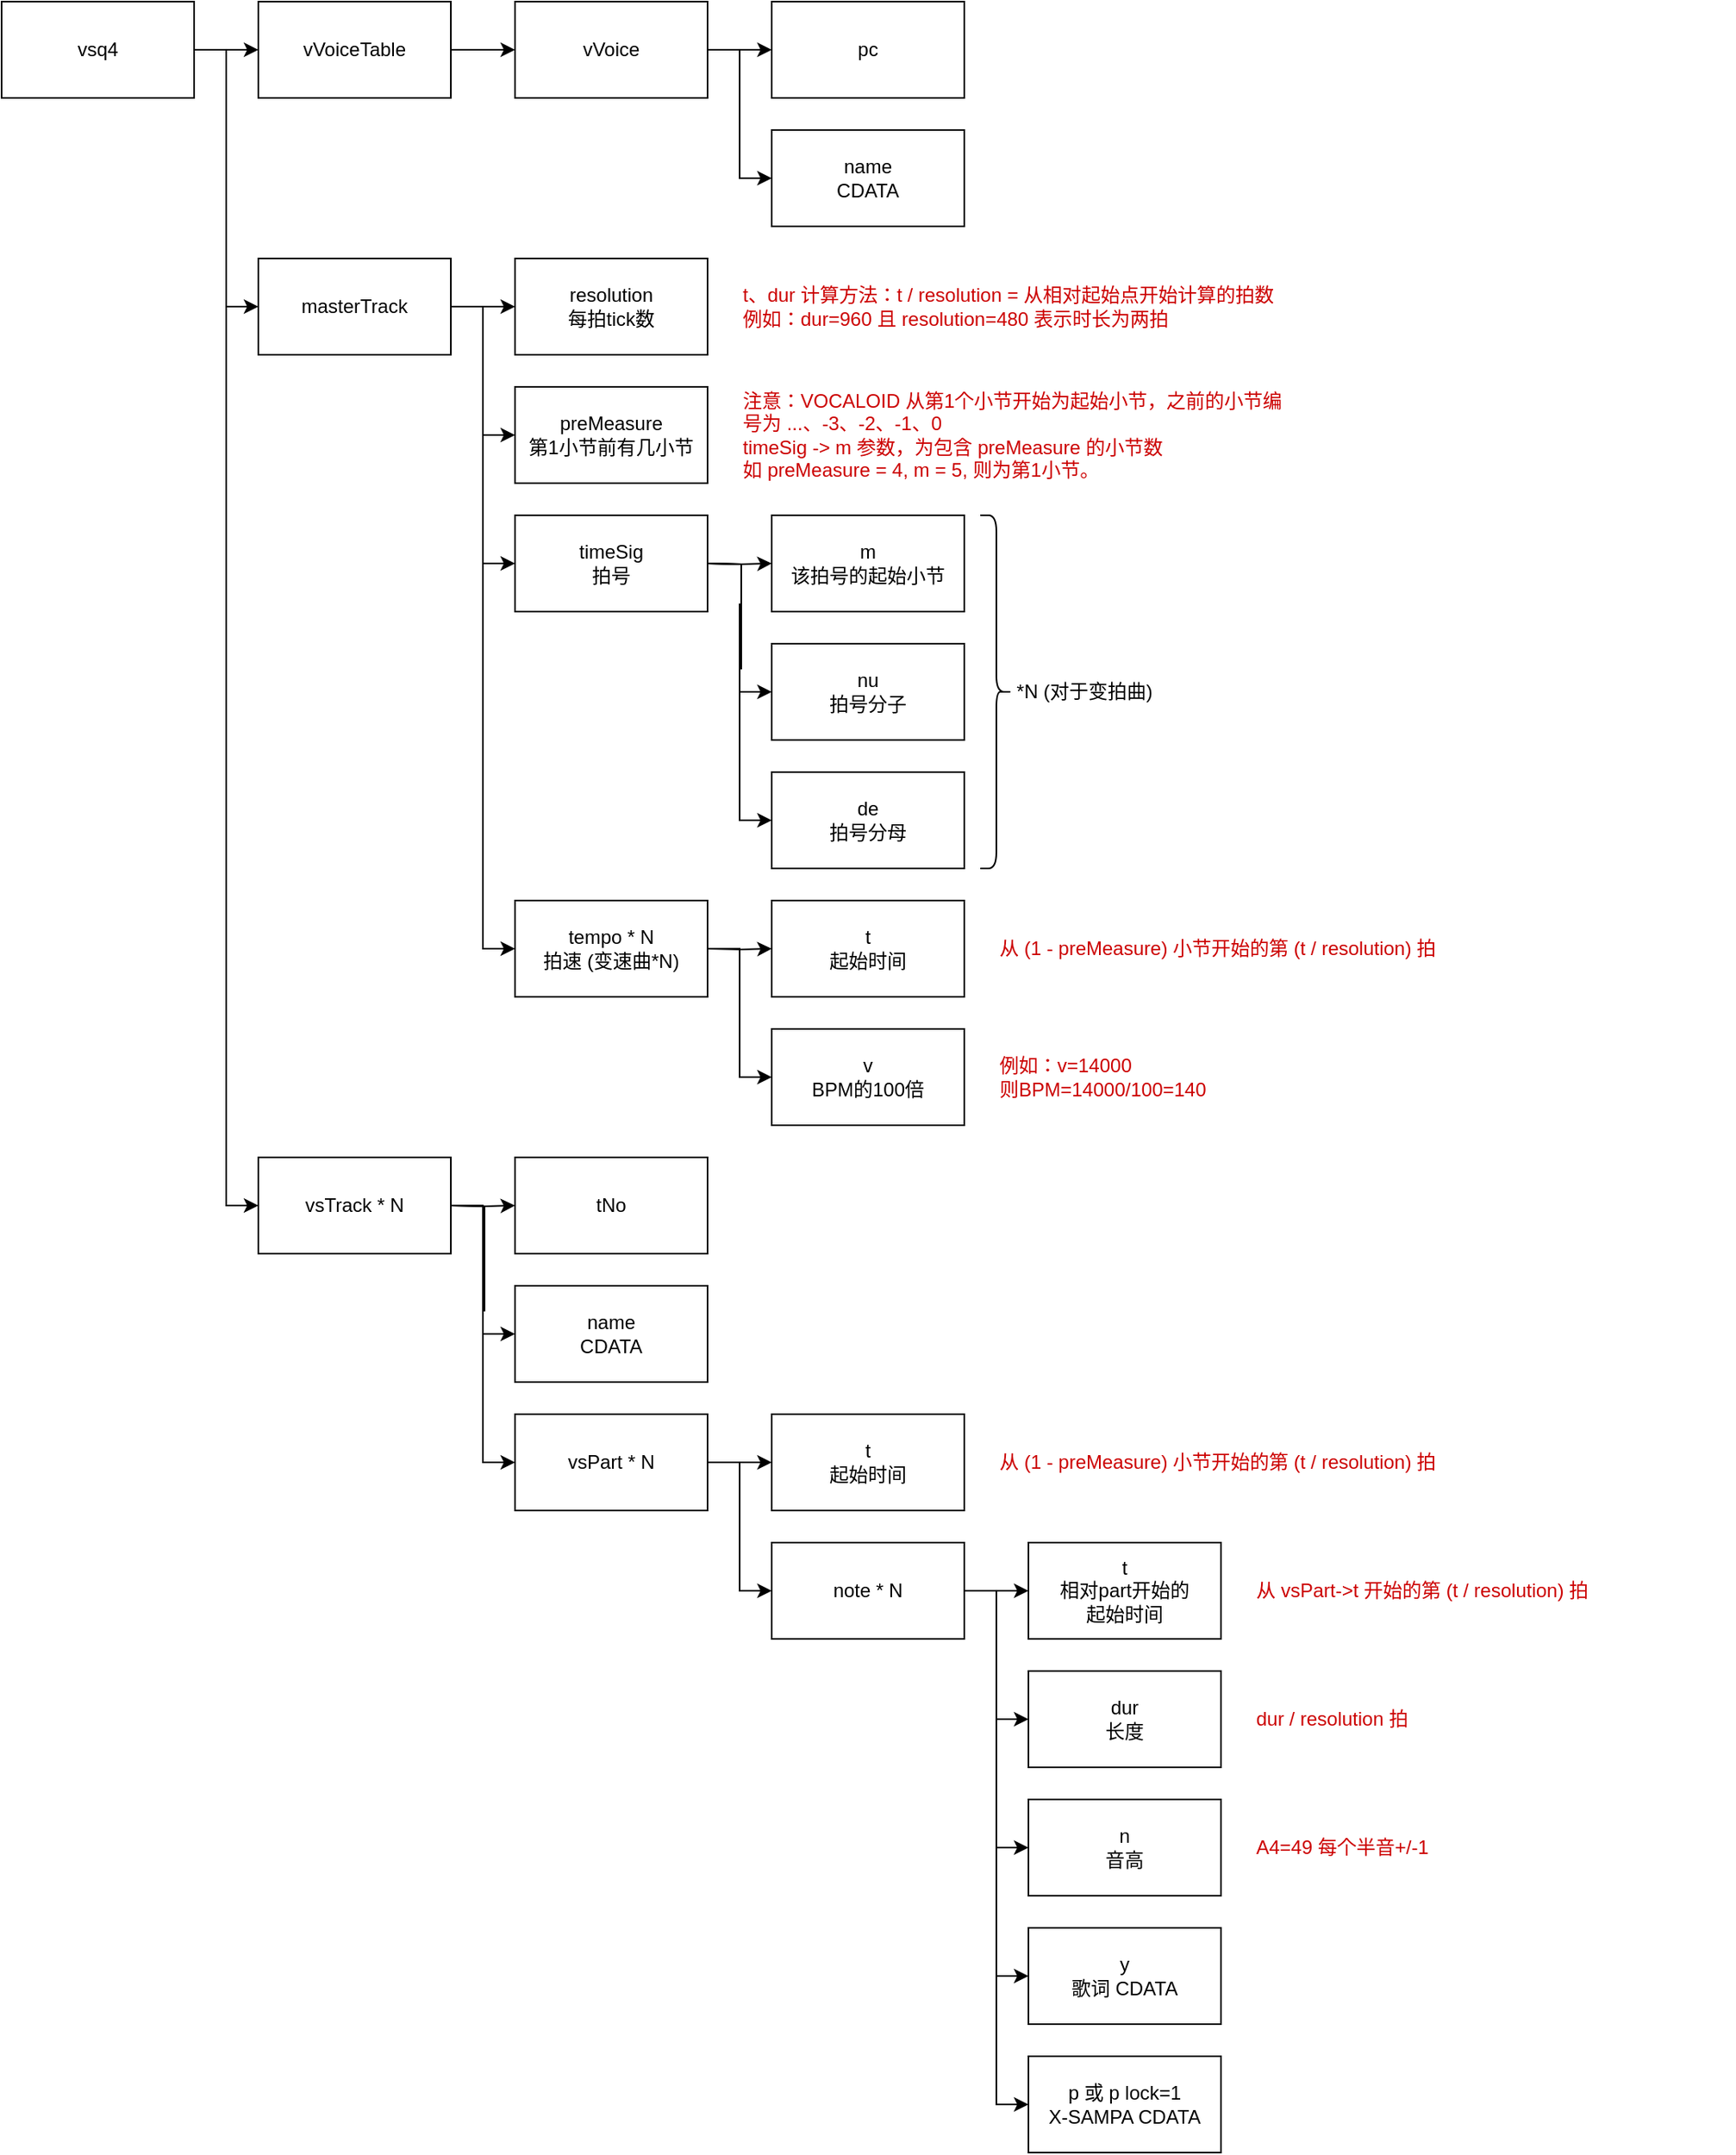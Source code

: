 <mxfile version="21.2.1" type="device">
  <diagram name="第 1 页" id="FG_-j-y_KVa9mHU281g8">
    <mxGraphModel dx="1230" dy="765" grid="1" gridSize="10" guides="1" tooltips="1" connect="1" arrows="1" fold="1" page="1" pageScale="1" pageWidth="1169" pageHeight="1654" math="0" shadow="0">
      <root>
        <mxCell id="0" />
        <mxCell id="1" parent="0" />
        <mxCell id="X1A7MiXEDbwcNCgjD6aC-6" style="edgeStyle=orthogonalEdgeStyle;rounded=0;orthogonalLoop=1;jettySize=auto;html=1;" edge="1" parent="1" source="X1A7MiXEDbwcNCgjD6aC-1" target="X1A7MiXEDbwcNCgjD6aC-2">
          <mxGeometry relative="1" as="geometry" />
        </mxCell>
        <mxCell id="X1A7MiXEDbwcNCgjD6aC-11" style="edgeStyle=orthogonalEdgeStyle;rounded=0;orthogonalLoop=1;jettySize=auto;html=1;entryX=0;entryY=0.5;entryDx=0;entryDy=0;" edge="1" parent="1" source="X1A7MiXEDbwcNCgjD6aC-1" target="X1A7MiXEDbwcNCgjD6aC-10">
          <mxGeometry relative="1" as="geometry" />
        </mxCell>
        <mxCell id="X1A7MiXEDbwcNCgjD6aC-32" style="edgeStyle=orthogonalEdgeStyle;rounded=0;orthogonalLoop=1;jettySize=auto;html=1;entryX=0;entryY=0.5;entryDx=0;entryDy=0;" edge="1" parent="1" source="X1A7MiXEDbwcNCgjD6aC-1" target="X1A7MiXEDbwcNCgjD6aC-29">
          <mxGeometry relative="1" as="geometry" />
        </mxCell>
        <mxCell id="X1A7MiXEDbwcNCgjD6aC-1" value="vsq4" style="rounded=0;whiteSpace=wrap;html=1;" vertex="1" parent="1">
          <mxGeometry x="40" y="40" width="120" height="60" as="geometry" />
        </mxCell>
        <mxCell id="X1A7MiXEDbwcNCgjD6aC-7" style="edgeStyle=orthogonalEdgeStyle;rounded=0;orthogonalLoop=1;jettySize=auto;html=1;" edge="1" parent="1" source="X1A7MiXEDbwcNCgjD6aC-2" target="X1A7MiXEDbwcNCgjD6aC-3">
          <mxGeometry relative="1" as="geometry" />
        </mxCell>
        <mxCell id="X1A7MiXEDbwcNCgjD6aC-2" value="vVoiceTable" style="rounded=0;whiteSpace=wrap;html=1;" vertex="1" parent="1">
          <mxGeometry x="200" y="40" width="120" height="60" as="geometry" />
        </mxCell>
        <mxCell id="X1A7MiXEDbwcNCgjD6aC-8" style="edgeStyle=orthogonalEdgeStyle;rounded=0;orthogonalLoop=1;jettySize=auto;html=1;" edge="1" parent="1" source="X1A7MiXEDbwcNCgjD6aC-3" target="X1A7MiXEDbwcNCgjD6aC-4">
          <mxGeometry relative="1" as="geometry" />
        </mxCell>
        <mxCell id="X1A7MiXEDbwcNCgjD6aC-9" style="edgeStyle=orthogonalEdgeStyle;rounded=0;orthogonalLoop=1;jettySize=auto;html=1;entryX=0;entryY=0.5;entryDx=0;entryDy=0;" edge="1" parent="1" source="X1A7MiXEDbwcNCgjD6aC-3" target="X1A7MiXEDbwcNCgjD6aC-5">
          <mxGeometry relative="1" as="geometry" />
        </mxCell>
        <mxCell id="X1A7MiXEDbwcNCgjD6aC-3" value="vVoice" style="rounded=0;whiteSpace=wrap;html=1;" vertex="1" parent="1">
          <mxGeometry x="360" y="40" width="120" height="60" as="geometry" />
        </mxCell>
        <mxCell id="X1A7MiXEDbwcNCgjD6aC-4" value="pc" style="rounded=0;whiteSpace=wrap;html=1;" vertex="1" parent="1">
          <mxGeometry x="520" y="40" width="120" height="60" as="geometry" />
        </mxCell>
        <mxCell id="X1A7MiXEDbwcNCgjD6aC-5" value="name&lt;br&gt;CDATA" style="rounded=0;whiteSpace=wrap;html=1;" vertex="1" parent="1">
          <mxGeometry x="520" y="120" width="120" height="60" as="geometry" />
        </mxCell>
        <mxCell id="X1A7MiXEDbwcNCgjD6aC-52" style="edgeStyle=orthogonalEdgeStyle;rounded=0;orthogonalLoop=1;jettySize=auto;html=1;" edge="1" parent="1" target="X1A7MiXEDbwcNCgjD6aC-12">
          <mxGeometry relative="1" as="geometry">
            <mxPoint x="320.0" y="790" as="sourcePoint" />
          </mxGeometry>
        </mxCell>
        <mxCell id="X1A7MiXEDbwcNCgjD6aC-53" style="edgeStyle=orthogonalEdgeStyle;rounded=0;orthogonalLoop=1;jettySize=auto;html=1;entryX=0;entryY=0.5;entryDx=0;entryDy=0;" edge="1" parent="1" target="X1A7MiXEDbwcNCgjD6aC-13">
          <mxGeometry relative="1" as="geometry">
            <mxPoint x="320.0" y="790.0" as="sourcePoint" />
          </mxGeometry>
        </mxCell>
        <mxCell id="X1A7MiXEDbwcNCgjD6aC-64" style="edgeStyle=orthogonalEdgeStyle;rounded=0;orthogonalLoop=1;jettySize=auto;html=1;entryX=0;entryY=0.5;entryDx=0;entryDy=0;" edge="1" parent="1" source="X1A7MiXEDbwcNCgjD6aC-10" target="X1A7MiXEDbwcNCgjD6aC-63">
          <mxGeometry relative="1" as="geometry" />
        </mxCell>
        <mxCell id="X1A7MiXEDbwcNCgjD6aC-10" value="vsTrack * N" style="rounded=0;whiteSpace=wrap;html=1;" vertex="1" parent="1">
          <mxGeometry x="200" y="760" width="120" height="60" as="geometry" />
        </mxCell>
        <mxCell id="X1A7MiXEDbwcNCgjD6aC-12" value="tNo" style="rounded=0;whiteSpace=wrap;html=1;" vertex="1" parent="1">
          <mxGeometry x="360" y="760" width="120" height="60" as="geometry" />
        </mxCell>
        <mxCell id="X1A7MiXEDbwcNCgjD6aC-17" style="edgeStyle=orthogonalEdgeStyle;rounded=0;orthogonalLoop=1;jettySize=auto;html=1;" edge="1" parent="1" source="X1A7MiXEDbwcNCgjD6aC-13" target="X1A7MiXEDbwcNCgjD6aC-16">
          <mxGeometry relative="1" as="geometry">
            <Array as="points">
              <mxPoint x="500" y="950" />
              <mxPoint x="500" y="1030" />
            </Array>
          </mxGeometry>
        </mxCell>
        <mxCell id="X1A7MiXEDbwcNCgjD6aC-65" style="edgeStyle=orthogonalEdgeStyle;rounded=0;orthogonalLoop=1;jettySize=auto;html=1;" edge="1" parent="1" source="X1A7MiXEDbwcNCgjD6aC-13" target="X1A7MiXEDbwcNCgjD6aC-58">
          <mxGeometry relative="1" as="geometry" />
        </mxCell>
        <mxCell id="X1A7MiXEDbwcNCgjD6aC-13" value="vsPart * N" style="rounded=0;whiteSpace=wrap;html=1;" vertex="1" parent="1">
          <mxGeometry x="360" y="920" width="120" height="60" as="geometry" />
        </mxCell>
        <mxCell id="X1A7MiXEDbwcNCgjD6aC-22" style="edgeStyle=orthogonalEdgeStyle;rounded=0;orthogonalLoop=1;jettySize=auto;html=1;" edge="1" parent="1" source="X1A7MiXEDbwcNCgjD6aC-16" target="X1A7MiXEDbwcNCgjD6aC-18">
          <mxGeometry relative="1" as="geometry" />
        </mxCell>
        <mxCell id="X1A7MiXEDbwcNCgjD6aC-23" style="edgeStyle=orthogonalEdgeStyle;rounded=0;orthogonalLoop=1;jettySize=auto;html=1;entryX=0;entryY=0.5;entryDx=0;entryDy=0;" edge="1" parent="1" source="X1A7MiXEDbwcNCgjD6aC-16" target="X1A7MiXEDbwcNCgjD6aC-19">
          <mxGeometry relative="1" as="geometry" />
        </mxCell>
        <mxCell id="X1A7MiXEDbwcNCgjD6aC-24" style="edgeStyle=orthogonalEdgeStyle;rounded=0;orthogonalLoop=1;jettySize=auto;html=1;entryX=0;entryY=0.5;entryDx=0;entryDy=0;" edge="1" parent="1" source="X1A7MiXEDbwcNCgjD6aC-16" target="X1A7MiXEDbwcNCgjD6aC-20">
          <mxGeometry relative="1" as="geometry" />
        </mxCell>
        <mxCell id="X1A7MiXEDbwcNCgjD6aC-55" style="edgeStyle=orthogonalEdgeStyle;rounded=0;orthogonalLoop=1;jettySize=auto;html=1;entryX=0;entryY=0.5;entryDx=0;entryDy=0;" edge="1" parent="1" source="X1A7MiXEDbwcNCgjD6aC-16" target="X1A7MiXEDbwcNCgjD6aC-26">
          <mxGeometry relative="1" as="geometry" />
        </mxCell>
        <mxCell id="X1A7MiXEDbwcNCgjD6aC-56" style="edgeStyle=orthogonalEdgeStyle;rounded=0;orthogonalLoop=1;jettySize=auto;html=1;entryX=0;entryY=0.5;entryDx=0;entryDy=0;" edge="1" parent="1" source="X1A7MiXEDbwcNCgjD6aC-16" target="X1A7MiXEDbwcNCgjD6aC-27">
          <mxGeometry relative="1" as="geometry" />
        </mxCell>
        <mxCell id="X1A7MiXEDbwcNCgjD6aC-16" value="note * N" style="rounded=0;whiteSpace=wrap;html=1;" vertex="1" parent="1">
          <mxGeometry x="520" y="1000" width="120" height="60" as="geometry" />
        </mxCell>
        <mxCell id="X1A7MiXEDbwcNCgjD6aC-18" value="t&lt;br&gt;相对part开始的&lt;br&gt;起始时间" style="rounded=0;whiteSpace=wrap;html=1;" vertex="1" parent="1">
          <mxGeometry x="680" y="1000" width="120" height="60" as="geometry" />
        </mxCell>
        <mxCell id="X1A7MiXEDbwcNCgjD6aC-19" value="dur&lt;br&gt;长度" style="rounded=0;whiteSpace=wrap;html=1;" vertex="1" parent="1">
          <mxGeometry x="680" y="1080" width="120" height="60" as="geometry" />
        </mxCell>
        <mxCell id="X1A7MiXEDbwcNCgjD6aC-20" value="n&lt;br&gt;音高" style="rounded=0;whiteSpace=wrap;html=1;" vertex="1" parent="1">
          <mxGeometry x="680" y="1160" width="120" height="60" as="geometry" />
        </mxCell>
        <mxCell id="X1A7MiXEDbwcNCgjD6aC-26" value="y&lt;br&gt;歌词 CDATA" style="rounded=0;whiteSpace=wrap;html=1;" vertex="1" parent="1">
          <mxGeometry x="680" y="1240" width="120" height="60" as="geometry" />
        </mxCell>
        <mxCell id="X1A7MiXEDbwcNCgjD6aC-27" value="p 或 p lock=1&lt;br&gt;X-SAMPA CDATA" style="rounded=0;whiteSpace=wrap;html=1;" vertex="1" parent="1">
          <mxGeometry x="680" y="1320" width="120" height="60" as="geometry" />
        </mxCell>
        <mxCell id="X1A7MiXEDbwcNCgjD6aC-42" style="edgeStyle=orthogonalEdgeStyle;rounded=0;orthogonalLoop=1;jettySize=auto;html=1;" edge="1" parent="1" source="X1A7MiXEDbwcNCgjD6aC-29" target="X1A7MiXEDbwcNCgjD6aC-40">
          <mxGeometry relative="1" as="geometry">
            <Array as="points">
              <mxPoint x="340" y="230" />
              <mxPoint x="340" y="310" />
            </Array>
          </mxGeometry>
        </mxCell>
        <mxCell id="X1A7MiXEDbwcNCgjD6aC-43" style="edgeStyle=orthogonalEdgeStyle;rounded=0;orthogonalLoop=1;jettySize=auto;html=1;entryX=0;entryY=0.5;entryDx=0;entryDy=0;" edge="1" parent="1" source="X1A7MiXEDbwcNCgjD6aC-29" target="X1A7MiXEDbwcNCgjD6aC-31">
          <mxGeometry relative="1" as="geometry" />
        </mxCell>
        <mxCell id="X1A7MiXEDbwcNCgjD6aC-47" style="edgeStyle=orthogonalEdgeStyle;rounded=0;orthogonalLoop=1;jettySize=auto;html=1;entryX=0;entryY=0.5;entryDx=0;entryDy=0;" edge="1" parent="1" source="X1A7MiXEDbwcNCgjD6aC-29" target="X1A7MiXEDbwcNCgjD6aC-38">
          <mxGeometry relative="1" as="geometry" />
        </mxCell>
        <mxCell id="X1A7MiXEDbwcNCgjD6aC-60" style="edgeStyle=orthogonalEdgeStyle;rounded=0;orthogonalLoop=1;jettySize=auto;html=1;" edge="1" parent="1" source="X1A7MiXEDbwcNCgjD6aC-29" target="X1A7MiXEDbwcNCgjD6aC-59">
          <mxGeometry relative="1" as="geometry" />
        </mxCell>
        <mxCell id="X1A7MiXEDbwcNCgjD6aC-29" value="masterTrack" style="rounded=0;whiteSpace=wrap;html=1;" vertex="1" parent="1">
          <mxGeometry x="200" y="200" width="120" height="60" as="geometry" />
        </mxCell>
        <mxCell id="X1A7MiXEDbwcNCgjD6aC-30" value="m&lt;br&gt;该拍号的起始小节" style="rounded=0;whiteSpace=wrap;html=1;" vertex="1" parent="1">
          <mxGeometry x="520" y="360" width="120" height="60" as="geometry" />
        </mxCell>
        <mxCell id="X1A7MiXEDbwcNCgjD6aC-44" style="edgeStyle=orthogonalEdgeStyle;rounded=0;orthogonalLoop=1;jettySize=auto;html=1;" edge="1" parent="1" target="X1A7MiXEDbwcNCgjD6aC-30">
          <mxGeometry relative="1" as="geometry">
            <mxPoint x="480" y="390" as="sourcePoint" />
          </mxGeometry>
        </mxCell>
        <mxCell id="X1A7MiXEDbwcNCgjD6aC-45" style="edgeStyle=orthogonalEdgeStyle;rounded=0;orthogonalLoop=1;jettySize=auto;html=1;entryX=0;entryY=0.5;entryDx=0;entryDy=0;" edge="1" parent="1" target="X1A7MiXEDbwcNCgjD6aC-33">
          <mxGeometry relative="1" as="geometry">
            <mxPoint x="480" y="390" as="sourcePoint" />
          </mxGeometry>
        </mxCell>
        <mxCell id="X1A7MiXEDbwcNCgjD6aC-46" style="edgeStyle=orthogonalEdgeStyle;rounded=0;orthogonalLoop=1;jettySize=auto;html=1;entryX=0;entryY=0.5;entryDx=0;entryDy=0;" edge="1" parent="1" target="X1A7MiXEDbwcNCgjD6aC-34">
          <mxGeometry relative="1" as="geometry">
            <mxPoint x="480" y="390" as="sourcePoint" />
          </mxGeometry>
        </mxCell>
        <mxCell id="X1A7MiXEDbwcNCgjD6aC-31" value="timeSig&lt;br&gt;拍号" style="rounded=0;whiteSpace=wrap;html=1;" vertex="1" parent="1">
          <mxGeometry x="360" y="360" width="120" height="60" as="geometry" />
        </mxCell>
        <mxCell id="X1A7MiXEDbwcNCgjD6aC-33" value="nu&lt;br&gt;拍号分子" style="rounded=0;whiteSpace=wrap;html=1;" vertex="1" parent="1">
          <mxGeometry x="520" y="440" width="120" height="60" as="geometry" />
        </mxCell>
        <mxCell id="X1A7MiXEDbwcNCgjD6aC-34" value="de&lt;br&gt;拍号分母" style="rounded=0;whiteSpace=wrap;html=1;" vertex="1" parent="1">
          <mxGeometry x="520" y="520" width="120" height="60" as="geometry" />
        </mxCell>
        <mxCell id="X1A7MiXEDbwcNCgjD6aC-35" value="" style="shape=curlyBracket;whiteSpace=wrap;html=1;rounded=1;flipH=1;labelPosition=right;verticalLabelPosition=middle;align=left;verticalAlign=middle;size=0.5;" vertex="1" parent="1">
          <mxGeometry x="650" y="360" width="20" height="220" as="geometry" />
        </mxCell>
        <mxCell id="X1A7MiXEDbwcNCgjD6aC-36" value="*N (对于变拍曲)" style="text;html=1;strokeColor=none;fillColor=none;align=center;verticalAlign=middle;whiteSpace=wrap;rounded=0;" vertex="1" parent="1">
          <mxGeometry x="670" y="455" width="90" height="30" as="geometry" />
        </mxCell>
        <mxCell id="X1A7MiXEDbwcNCgjD6aC-48" style="edgeStyle=orthogonalEdgeStyle;rounded=0;orthogonalLoop=1;jettySize=auto;html=1;" edge="1" parent="1" target="X1A7MiXEDbwcNCgjD6aC-39">
          <mxGeometry relative="1" as="geometry">
            <mxPoint x="480" y="630" as="sourcePoint" />
          </mxGeometry>
        </mxCell>
        <mxCell id="X1A7MiXEDbwcNCgjD6aC-61" style="edgeStyle=orthogonalEdgeStyle;rounded=0;orthogonalLoop=1;jettySize=auto;html=1;entryX=0;entryY=0.5;entryDx=0;entryDy=0;" edge="1" parent="1" source="X1A7MiXEDbwcNCgjD6aC-38" target="X1A7MiXEDbwcNCgjD6aC-49">
          <mxGeometry relative="1" as="geometry" />
        </mxCell>
        <mxCell id="X1A7MiXEDbwcNCgjD6aC-38" value="tempo * N&lt;br&gt;拍速 (变速曲*N)" style="rounded=0;whiteSpace=wrap;html=1;" vertex="1" parent="1">
          <mxGeometry x="360" y="600" width="120" height="60" as="geometry" />
        </mxCell>
        <mxCell id="X1A7MiXEDbwcNCgjD6aC-39" value="t&lt;br&gt;起始时间" style="rounded=0;whiteSpace=wrap;html=1;" vertex="1" parent="1">
          <mxGeometry x="520" y="600" width="120" height="60" as="geometry" />
        </mxCell>
        <mxCell id="X1A7MiXEDbwcNCgjD6aC-40" value="preMeasure&lt;br&gt;第1小节前有几小节" style="rounded=0;whiteSpace=wrap;html=1;" vertex="1" parent="1">
          <mxGeometry x="360" y="280" width="120" height="60" as="geometry" />
        </mxCell>
        <mxCell id="X1A7MiXEDbwcNCgjD6aC-41" value="&lt;font color=&quot;#cc0000&quot;&gt;注意：VOCALOID 从第1个小节开始为起始小节，之前的小节编号为 ...、-3、-2、-1、0&lt;br&gt;timeSig -&amp;gt; m 参数，为包含 preMeasure 的小节数&lt;br&gt;如 preMeasure = 4, m = 5, 则为第1小节。&lt;/font&gt;" style="text;html=1;strokeColor=none;fillColor=none;align=left;verticalAlign=middle;whiteSpace=wrap;rounded=0;" vertex="1" parent="1">
          <mxGeometry x="500" y="280" width="340" height="60" as="geometry" />
        </mxCell>
        <mxCell id="X1A7MiXEDbwcNCgjD6aC-49" value="v&lt;br&gt;BPM的100倍" style="rounded=0;whiteSpace=wrap;html=1;" vertex="1" parent="1">
          <mxGeometry x="520" y="680" width="120" height="60" as="geometry" />
        </mxCell>
        <mxCell id="X1A7MiXEDbwcNCgjD6aC-50" value="&lt;font color=&quot;#cc0000&quot;&gt;例如：v=14000&lt;br&gt;则BPM=14000/100=140&lt;/font&gt;" style="text;html=1;strokeColor=none;fillColor=none;align=left;verticalAlign=middle;whiteSpace=wrap;rounded=0;" vertex="1" parent="1">
          <mxGeometry x="660" y="680" width="300" height="60" as="geometry" />
        </mxCell>
        <mxCell id="X1A7MiXEDbwcNCgjD6aC-51" style="edgeStyle=orthogonalEdgeStyle;rounded=0;orthogonalLoop=1;jettySize=auto;html=1;exitX=0.5;exitY=1;exitDx=0;exitDy=0;" edge="1" parent="1">
          <mxGeometry relative="1" as="geometry">
            <mxPoint x="730" y="960" as="sourcePoint" />
            <mxPoint x="730" y="960" as="targetPoint" />
          </mxGeometry>
        </mxCell>
        <mxCell id="X1A7MiXEDbwcNCgjD6aC-54" value="&lt;font color=&quot;#cc0000&quot;&gt;A4=49 每个半音+/-1&lt;/font&gt;" style="text;html=1;strokeColor=none;fillColor=none;align=left;verticalAlign=middle;whiteSpace=wrap;rounded=0;" vertex="1" parent="1">
          <mxGeometry x="820" y="1160" width="220" height="60" as="geometry" />
        </mxCell>
        <mxCell id="X1A7MiXEDbwcNCgjD6aC-58" value="t&lt;br&gt;起始时间" style="rounded=0;whiteSpace=wrap;html=1;" vertex="1" parent="1">
          <mxGeometry x="520" y="920" width="120" height="60" as="geometry" />
        </mxCell>
        <mxCell id="X1A7MiXEDbwcNCgjD6aC-59" value="resolution&lt;br&gt;每拍tick数" style="rounded=0;whiteSpace=wrap;html=1;" vertex="1" parent="1">
          <mxGeometry x="360" y="200" width="120" height="60" as="geometry" />
        </mxCell>
        <mxCell id="X1A7MiXEDbwcNCgjD6aC-63" value="name&lt;br&gt;CDATA" style="rounded=0;whiteSpace=wrap;html=1;" vertex="1" parent="1">
          <mxGeometry x="360" y="840" width="120" height="60" as="geometry" />
        </mxCell>
        <mxCell id="X1A7MiXEDbwcNCgjD6aC-66" value="&lt;font color=&quot;#cc0000&quot;&gt;从 (1 - preMeasure) 小节开始的第 (t / resolution) 拍&lt;br&gt;&lt;/font&gt;" style="text;html=1;strokeColor=none;fillColor=none;align=left;verticalAlign=middle;whiteSpace=wrap;rounded=0;" vertex="1" parent="1">
          <mxGeometry x="660" y="600" width="300" height="60" as="geometry" />
        </mxCell>
        <mxCell id="X1A7MiXEDbwcNCgjD6aC-67" value="&lt;font color=&quot;#cc0000&quot;&gt;t、dur 计算方法：t / resolution = 从相对起始点开始计算的拍数&lt;br style=&quot;border-color: var(--border-color);&quot;&gt;&lt;span style=&quot;&quot;&gt;例如：dur=960 且 resolution=480 表示时长为两拍&lt;/span&gt;&lt;/font&gt;" style="text;html=1;strokeColor=none;fillColor=none;align=left;verticalAlign=middle;whiteSpace=wrap;rounded=0;" vertex="1" parent="1">
          <mxGeometry x="500" y="200" width="340" height="60" as="geometry" />
        </mxCell>
        <mxCell id="X1A7MiXEDbwcNCgjD6aC-68" value="&lt;font color=&quot;#cc0000&quot;&gt;从 (1 - preMeasure) 小节开始的第 (t / resolution) 拍&lt;br&gt;&lt;/font&gt;" style="text;html=1;strokeColor=none;fillColor=none;align=left;verticalAlign=middle;whiteSpace=wrap;rounded=0;" vertex="1" parent="1">
          <mxGeometry x="660" y="920" width="300" height="60" as="geometry" />
        </mxCell>
        <mxCell id="X1A7MiXEDbwcNCgjD6aC-69" value="&lt;font color=&quot;#cc0000&quot;&gt;从 vsPart-&amp;gt;t 开始的第 (t / resolution) 拍&lt;br&gt;&lt;/font&gt;" style="text;html=1;strokeColor=none;fillColor=none;align=left;verticalAlign=middle;whiteSpace=wrap;rounded=0;" vertex="1" parent="1">
          <mxGeometry x="820" y="1000" width="300" height="60" as="geometry" />
        </mxCell>
        <mxCell id="X1A7MiXEDbwcNCgjD6aC-70" value="&lt;font color=&quot;#cc0000&quot;&gt;dur / resolution 拍&lt;br&gt;&lt;/font&gt;" style="text;html=1;strokeColor=none;fillColor=none;align=left;verticalAlign=middle;whiteSpace=wrap;rounded=0;" vertex="1" parent="1">
          <mxGeometry x="820" y="1080" width="300" height="60" as="geometry" />
        </mxCell>
      </root>
    </mxGraphModel>
  </diagram>
</mxfile>
